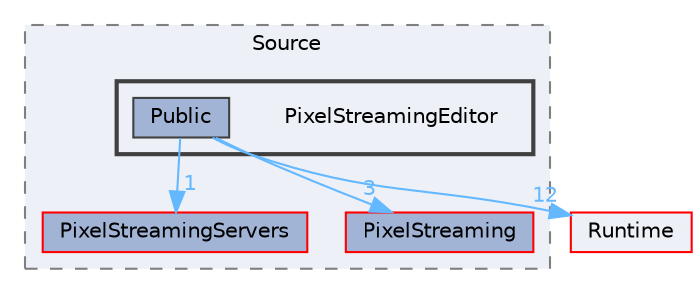 digraph "PixelStreamingEditor"
{
 // INTERACTIVE_SVG=YES
 // LATEX_PDF_SIZE
  bgcolor="transparent";
  edge [fontname=Helvetica,fontsize=10,labelfontname=Helvetica,labelfontsize=10];
  node [fontname=Helvetica,fontsize=10,shape=box,height=0.2,width=0.4];
  compound=true
  subgraph clusterdir_67782e5c384b8e14fea6386d50bf8ea2 {
    graph [ bgcolor="#edf0f7", pencolor="grey50", label="Source", fontname=Helvetica,fontsize=10 style="filled,dashed", URL="dir_67782e5c384b8e14fea6386d50bf8ea2.html",tooltip=""]
  dir_cf043452b7ca796cd6ee367cdd5cd1f7 [label="PixelStreamingServers", fillcolor="#a2b4d6", color="red", style="filled", URL="dir_cf043452b7ca796cd6ee367cdd5cd1f7.html",tooltip=""];
  dir_b05422e79be6edb2d2b8903dd528c3ae [label="PixelStreaming", fillcolor="#a2b4d6", color="red", style="filled", URL="dir_b05422e79be6edb2d2b8903dd528c3ae.html",tooltip=""];
  subgraph clusterdir_dcfb0e04d79b56b391c38a6c51e2ebac {
    graph [ bgcolor="#edf0f7", pencolor="grey25", label="", fontname=Helvetica,fontsize=10 style="filled,bold", URL="dir_dcfb0e04d79b56b391c38a6c51e2ebac.html",tooltip=""]
    dir_dcfb0e04d79b56b391c38a6c51e2ebac [shape=plaintext, label="PixelStreamingEditor"];
  dir_03f571a3cbf22240e1f14fff8213dbd3 [label="Public", fillcolor="#a2b4d6", color="grey25", style="filled", URL="dir_03f571a3cbf22240e1f14fff8213dbd3.html",tooltip=""];
  }
  }
  dir_7536b172fbd480bfd146a1b1acd6856b [label="Runtime", fillcolor="#edf0f7", color="red", style="filled", URL="dir_7536b172fbd480bfd146a1b1acd6856b.html",tooltip=""];
  dir_03f571a3cbf22240e1f14fff8213dbd3->dir_7536b172fbd480bfd146a1b1acd6856b [headlabel="12", labeldistance=1.5 headhref="dir_000840_000984.html" href="dir_000840_000984.html" color="steelblue1" fontcolor="steelblue1"];
  dir_03f571a3cbf22240e1f14fff8213dbd3->dir_b05422e79be6edb2d2b8903dd528c3ae [headlabel="3", labeldistance=1.5 headhref="dir_000840_000741.html" href="dir_000840_000741.html" color="steelblue1" fontcolor="steelblue1"];
  dir_03f571a3cbf22240e1f14fff8213dbd3->dir_cf043452b7ca796cd6ee367cdd5cd1f7 [headlabel="1", labeldistance=1.5 headhref="dir_000840_000756.html" href="dir_000840_000756.html" color="steelblue1" fontcolor="steelblue1"];
}
